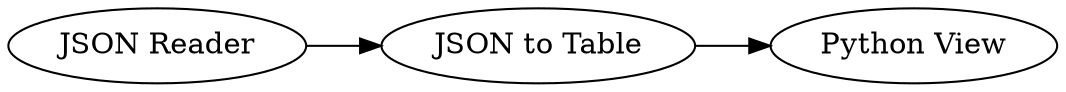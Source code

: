 digraph {
	7 [label="JSON Reader"]
	8 [label="JSON to Table"]
	9 [label="Python View"]
	7 -> 8
	8 -> 9
	rankdir=LR
}
